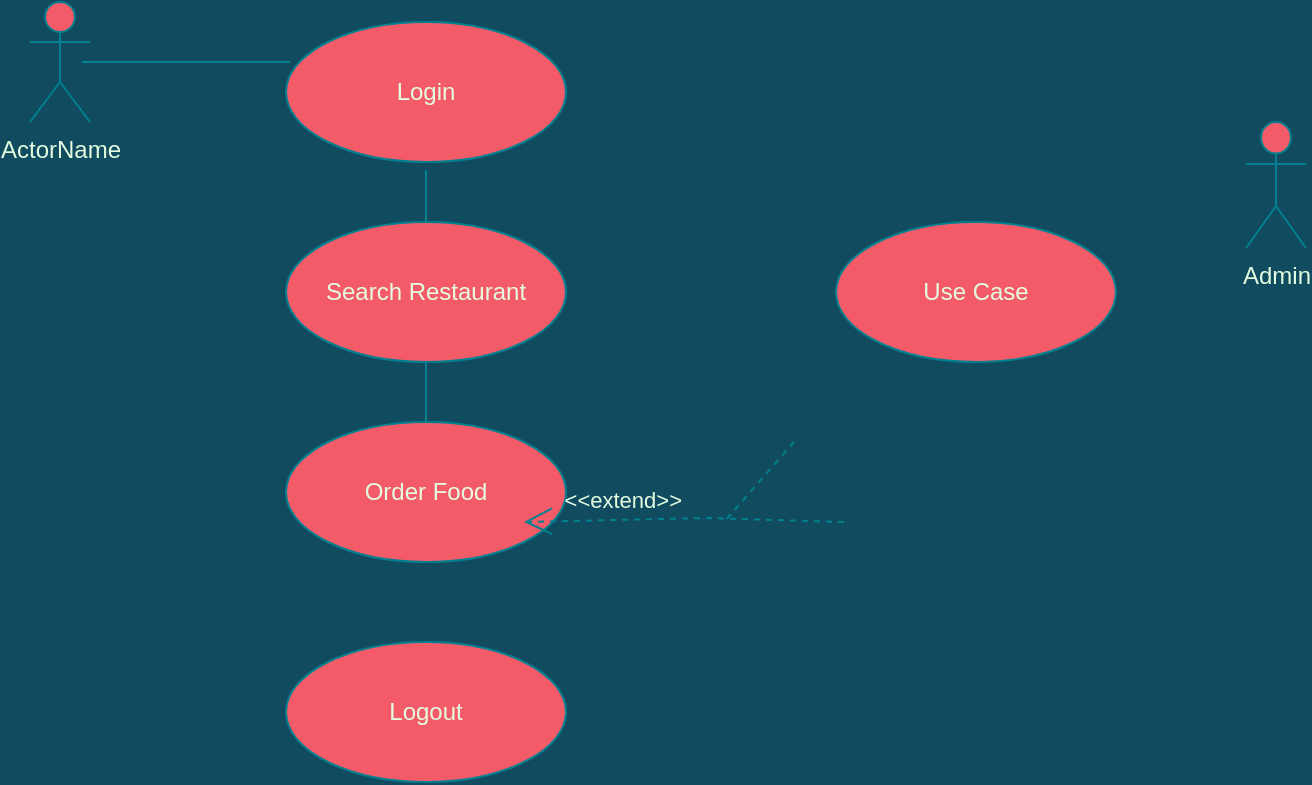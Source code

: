 <mxfile version="20.4.0" type="github">
  <diagram id="aCiVp0mMgGmOo1VUoYXL" name="Page-1">
    <mxGraphModel dx="762" dy="374" grid="1" gridSize="13" guides="1" tooltips="1" connect="1" arrows="1" fold="1" page="1" pageScale="1" pageWidth="1600" pageHeight="1200" background="#114B5F" math="0" shadow="0">
      <root>
        <mxCell id="0" />
        <mxCell id="1" parent="0" />
        <mxCell id="3_46uCCfhdefUjpDQMR_-1" value="ActorName" style="shape=umlActor;html=1;verticalLabelPosition=bottom;verticalAlign=top;align=center;fillColor=#F45B69;strokeColor=#028090;fontColor=#E4FDE1;" vertex="1" parent="1">
          <mxGeometry x="52" y="20" width="30" height="60" as="geometry" />
        </mxCell>
        <mxCell id="3_46uCCfhdefUjpDQMR_-2" value="Admin&lt;br&gt;" style="shape=umlActor;html=1;verticalLabelPosition=bottom;verticalAlign=top;align=center;fillColor=#F45B69;strokeColor=#028090;fontColor=#E4FDE1;" vertex="1" parent="1">
          <mxGeometry x="660" y="80" width="30" height="63" as="geometry" />
        </mxCell>
        <mxCell id="3_46uCCfhdefUjpDQMR_-3" value="Login" style="ellipse;whiteSpace=wrap;html=1;fillColor=#F45B69;strokeColor=#028090;fontColor=#E4FDE1;" vertex="1" parent="1">
          <mxGeometry x="180" y="30" width="140" height="70" as="geometry" />
        </mxCell>
        <mxCell id="3_46uCCfhdefUjpDQMR_-4" value="Search Restaurant" style="ellipse;whiteSpace=wrap;html=1;fillColor=#F45B69;strokeColor=#028090;fontColor=#E4FDE1;" vertex="1" parent="1">
          <mxGeometry x="180" y="130" width="140" height="70" as="geometry" />
        </mxCell>
        <mxCell id="3_46uCCfhdefUjpDQMR_-5" value="Order Food" style="ellipse;whiteSpace=wrap;html=1;fillColor=#F45B69;strokeColor=#028090;fontColor=#E4FDE1;" vertex="1" parent="1">
          <mxGeometry x="180" y="230" width="140" height="70" as="geometry" />
        </mxCell>
        <mxCell id="3_46uCCfhdefUjpDQMR_-6" value="Logout" style="ellipse;whiteSpace=wrap;html=1;fillColor=#F45B69;strokeColor=#028090;fontColor=#E4FDE1;" vertex="1" parent="1">
          <mxGeometry x="180" y="340" width="140" height="70" as="geometry" />
        </mxCell>
        <mxCell id="3_46uCCfhdefUjpDQMR_-9" value="" style="edgeStyle=none;html=1;endArrow=none;verticalAlign=bottom;rounded=0;strokeColor=#028090;fontColor=#E4FDE1;fillColor=#F45B69;" edge="1" parent="1">
          <mxGeometry width="160" relative="1" as="geometry">
            <mxPoint x="78" y="50" as="sourcePoint" />
            <mxPoint x="182" y="50" as="targetPoint" />
          </mxGeometry>
        </mxCell>
        <mxCell id="3_46uCCfhdefUjpDQMR_-13" value="" style="edgeStyle=none;html=1;endArrow=none;verticalAlign=bottom;rounded=0;strokeColor=#028090;fontColor=#E4FDE1;fillColor=#F45B69;entryX=0.5;entryY=0;entryDx=0;entryDy=0;" edge="1" parent="1" target="3_46uCCfhdefUjpDQMR_-4">
          <mxGeometry width="160" relative="1" as="geometry">
            <mxPoint x="250" y="104" as="sourcePoint" />
            <mxPoint x="286" y="91" as="targetPoint" />
          </mxGeometry>
        </mxCell>
        <mxCell id="3_46uCCfhdefUjpDQMR_-14" value="" style="edgeStyle=none;html=1;endArrow=none;verticalAlign=bottom;rounded=0;strokeColor=#028090;fontColor=#E4FDE1;fillColor=#F45B69;exitX=0.5;exitY=1;exitDx=0;exitDy=0;entryX=0.5;entryY=0;entryDx=0;entryDy=0;" edge="1" parent="1" source="3_46uCCfhdefUjpDQMR_-4" target="3_46uCCfhdefUjpDQMR_-5">
          <mxGeometry width="160" relative="1" as="geometry">
            <mxPoint x="273" y="221" as="sourcePoint" />
            <mxPoint x="312" y="221" as="targetPoint" />
          </mxGeometry>
        </mxCell>
        <mxCell id="3_46uCCfhdefUjpDQMR_-15" value="Use Case" style="ellipse;whiteSpace=wrap;html=1;strokeColor=#028090;fontColor=#E4FDE1;fillColor=#F45B69;" vertex="1" parent="1">
          <mxGeometry x="455" y="130" width="140" height="70" as="geometry" />
        </mxCell>
        <mxCell id="3_46uCCfhdefUjpDQMR_-17" value="&amp;lt;&amp;lt;extend&amp;gt;&amp;gt;" style="align=right;html=1;verticalAlign=bottom;rounded=0;labelBackgroundColor=none;endArrow=open;endSize=12;dashed=1;strokeColor=#028090;fontColor=#E4FDE1;fillColor=#F45B69;" edge="1" parent="1">
          <mxGeometry relative="1" as="geometry">
            <mxPoint x="299" y="280" as="targetPoint" />
            <mxPoint x="459" y="280" as="sourcePoint" />
            <Array as="points">
              <mxPoint x="390" y="278" />
            </Array>
          </mxGeometry>
        </mxCell>
        <mxCell id="3_46uCCfhdefUjpDQMR_-18" value="" style="edgeStyle=none;html=1;endArrow=none;rounded=0;labelBackgroundColor=none;dashed=1;exitX=0.5;exitY=1;strokeColor=#028090;fontColor=#E4FDE1;fillColor=#F45B69;" edge="1" parent="1">
          <mxGeometry relative="1" as="geometry">
            <mxPoint x="399" y="280" as="targetPoint" />
            <mxPoint x="434" y="240" as="sourcePoint" />
          </mxGeometry>
        </mxCell>
      </root>
    </mxGraphModel>
  </diagram>
</mxfile>
